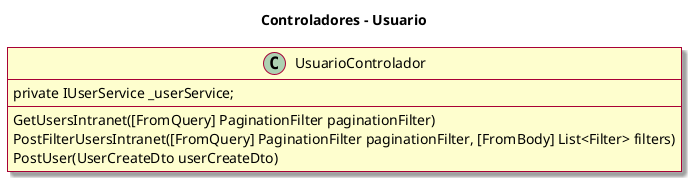 @startuml presentacion
skin rose
skinparam linetype polyline

title Controladores - Usuario

class UsuarioControlador {
    private IUserService _userService;
    GetUsersIntranet([FromQuery] PaginationFilter paginationFilter)
    PostFilterUsersIntranet([FromQuery] PaginationFilter paginationFilter, [FromBody] List<Filter> filters)
    PostUser(UserCreateDto userCreateDto)
}
@enduml